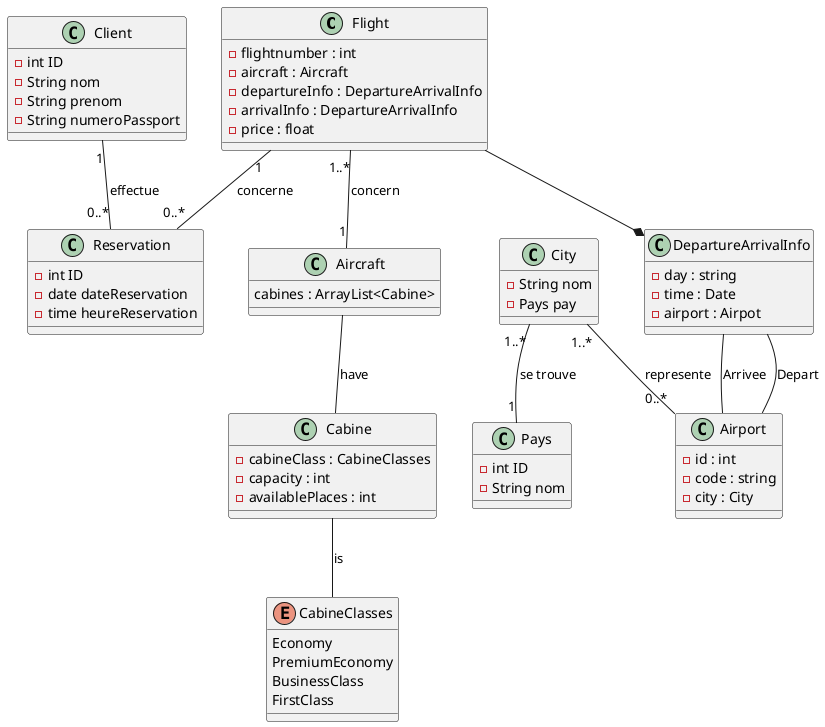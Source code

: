 @startuml Vols
class Flight{
    - flightnumber : int 
    - aircraft : Aircraft
    - departureInfo : DepartureArrivalInfo
    - arrivalInfo : DepartureArrivalInfo
    - price : float
}
class DepartureArrivalInfo{
    - day : string
    - time : Date
    - airport : Airpot
}
class Reservation{
    -int ID
    -date dateReservation
    -time heureReservation
}
class Client{
    -int ID
    -String nom
    -String prenom
    -String numeroPassport
}
class Airport{
    - id : int
    - code : string
    - city : City
}
class City{
    -String nom
    -Pays pay
}
class Cabine{
    - cabineClass : CabineClasses
    - capacity : int
    - availablePlaces : int
}
enum CabineClasses{
    Economy
    PremiumEconomy
    BusinessClass
    FirstClass
}
class Aircraft{
    cabines : ArrayList<Cabine>
}
class Pays{
    -int ID
    -String nom
}

Flight "1" -- "0..*" Reservation :concerne 
Client "1" -- "0..*" Reservation :effectue 
Flight "1..*" -- "1" Aircraft :concern
City "1..*" -- "0..*" Airport :represente
City "1..*" -- "1" Pays :se trouve
Flight --* DepartureArrivalInfo
DepartureArrivalInfo -- Airport : "Depart"
Airport -- DepartureArrivalInfo : "Arrivee"
Aircraft -- Cabine : "have"
Cabine -- CabineClasses : "is"
@enduml
